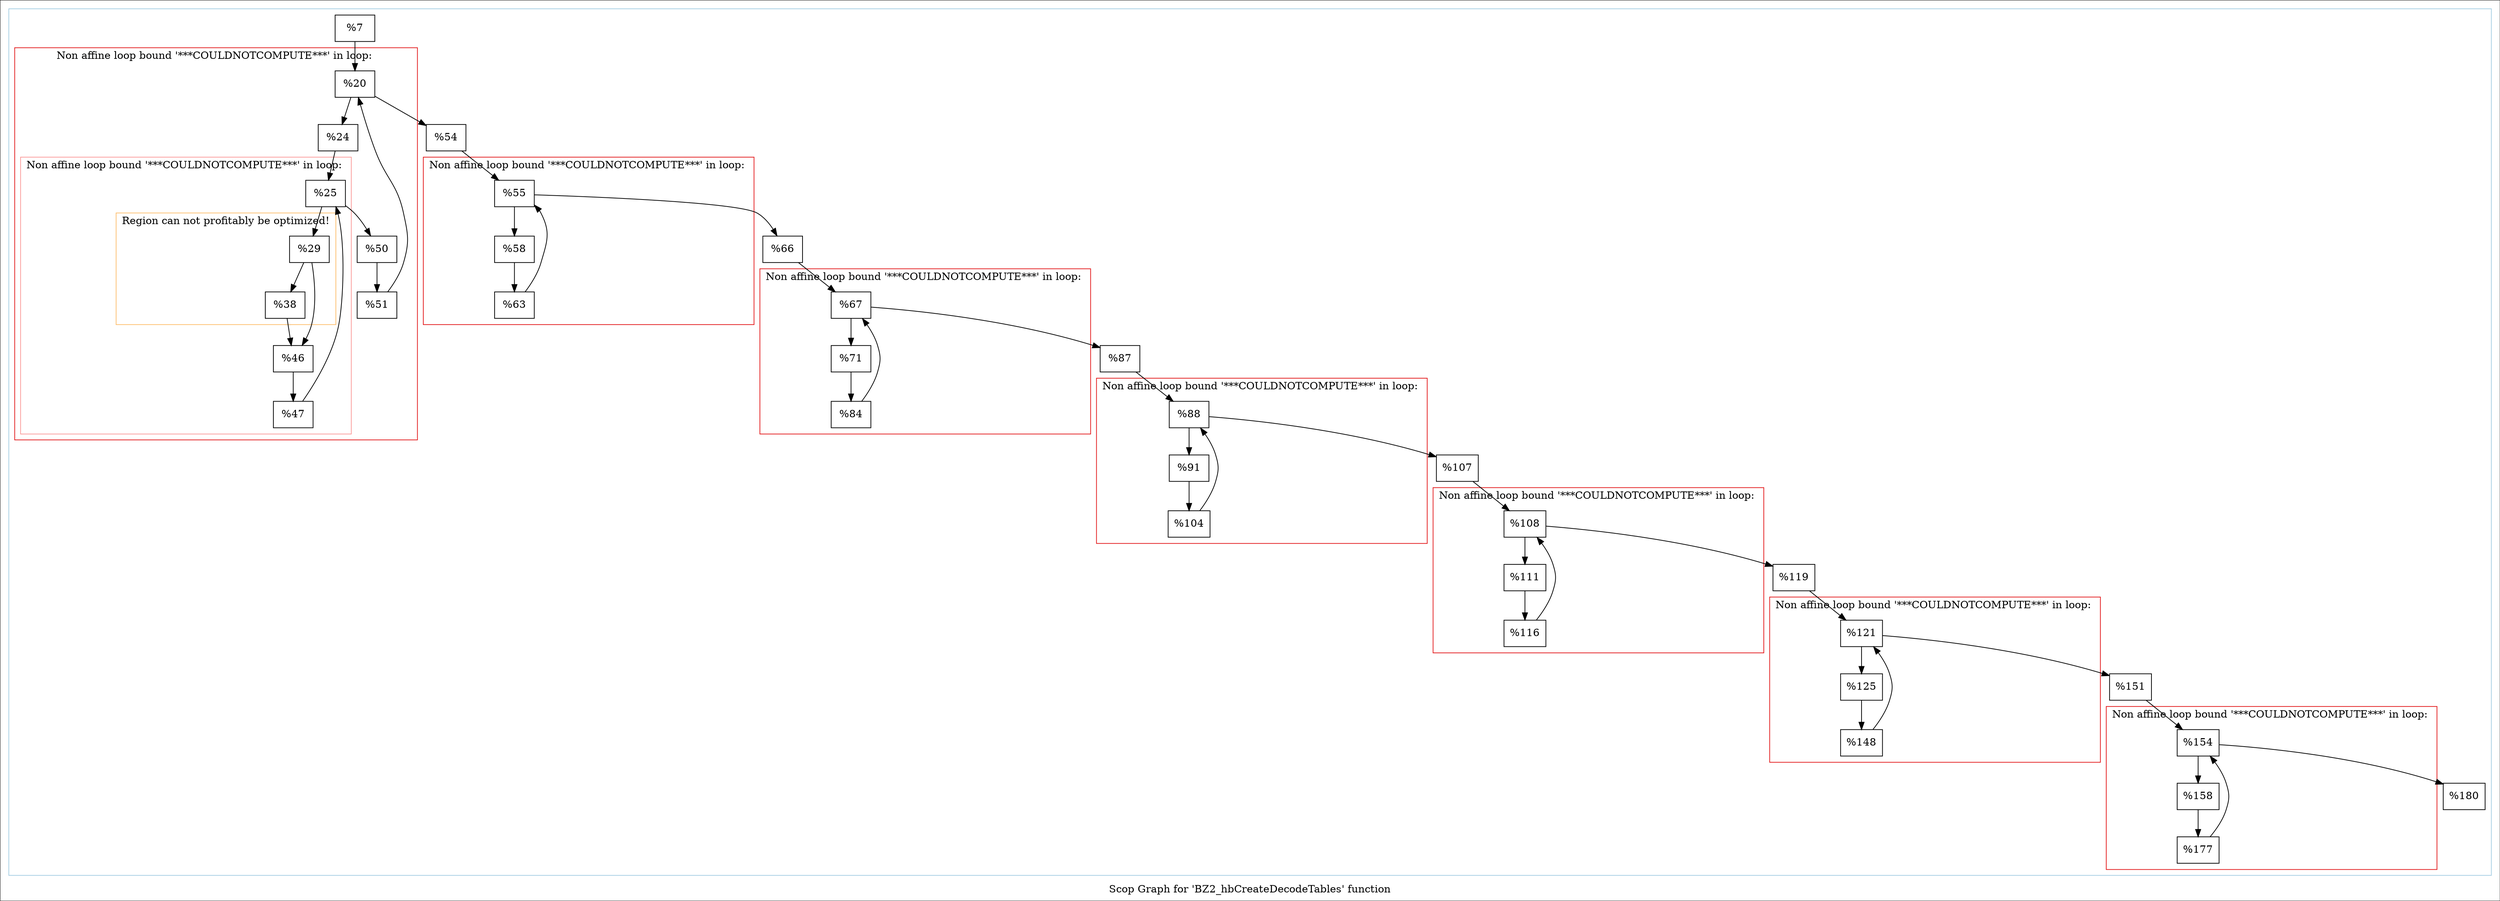 digraph "Scop Graph for 'BZ2_hbCreateDecodeTables' function" {
	label="Scop Graph for 'BZ2_hbCreateDecodeTables' function";

	Node0x1814ca0 [shape=record,label="{%7}"];
	Node0x1814ca0 -> Node0x18273a0;
	Node0x18273a0 [shape=record,label="{%20}"];
	Node0x18273a0 -> Node0x15b9750;
	Node0x18273a0 -> Node0x1799360;
	Node0x15b9750 [shape=record,label="{%24}"];
	Node0x15b9750 -> Node0x16a1ee0;
	Node0x16a1ee0 [shape=record,label="{%25}"];
	Node0x16a1ee0 -> Node0x15d7fb0;
	Node0x16a1ee0 -> Node0x18efbf0;
	Node0x15d7fb0 [shape=record,label="{%29}"];
	Node0x15d7fb0 -> Node0x18e9c30;
	Node0x15d7fb0 -> Node0x1685e80;
	Node0x18e9c30 [shape=record,label="{%38}"];
	Node0x18e9c30 -> Node0x1685e80;
	Node0x1685e80 [shape=record,label="{%46}"];
	Node0x1685e80 -> Node0x1853a60;
	Node0x1853a60 [shape=record,label="{%47}"];
	Node0x1853a60 -> Node0x16a1ee0[constraint=false];
	Node0x18efbf0 [shape=record,label="{%50}"];
	Node0x18efbf0 -> Node0x18354c0;
	Node0x18354c0 [shape=record,label="{%51}"];
	Node0x18354c0 -> Node0x18273a0[constraint=false];
	Node0x1799360 [shape=record,label="{%54}"];
	Node0x1799360 -> Node0x17c4c70;
	Node0x17c4c70 [shape=record,label="{%55}"];
	Node0x17c4c70 -> Node0x183b9b0;
	Node0x17c4c70 -> Node0x15e0cf0;
	Node0x183b9b0 [shape=record,label="{%58}"];
	Node0x183b9b0 -> Node0x17e75c0;
	Node0x17e75c0 [shape=record,label="{%63}"];
	Node0x17e75c0 -> Node0x17c4c70[constraint=false];
	Node0x15e0cf0 [shape=record,label="{%66}"];
	Node0x15e0cf0 -> Node0x1822e20;
	Node0x1822e20 [shape=record,label="{%67}"];
	Node0x1822e20 -> Node0x181a4c0;
	Node0x1822e20 -> Node0x1687200;
	Node0x181a4c0 [shape=record,label="{%71}"];
	Node0x181a4c0 -> Node0x15e4630;
	Node0x15e4630 [shape=record,label="{%84}"];
	Node0x15e4630 -> Node0x1822e20[constraint=false];
	Node0x1687200 [shape=record,label="{%87}"];
	Node0x1687200 -> Node0x1904680;
	Node0x1904680 [shape=record,label="{%88}"];
	Node0x1904680 -> Node0x184fab0;
	Node0x1904680 -> Node0x15ff300;
	Node0x184fab0 [shape=record,label="{%91}"];
	Node0x184fab0 -> Node0x17e5b00;
	Node0x17e5b00 [shape=record,label="{%104}"];
	Node0x17e5b00 -> Node0x1904680[constraint=false];
	Node0x15ff300 [shape=record,label="{%107}"];
	Node0x15ff300 -> Node0x17df510;
	Node0x17df510 [shape=record,label="{%108}"];
	Node0x17df510 -> Node0x1834290;
	Node0x17df510 -> Node0x17dce20;
	Node0x1834290 [shape=record,label="{%111}"];
	Node0x1834290 -> Node0x168aaa0;
	Node0x168aaa0 [shape=record,label="{%116}"];
	Node0x168aaa0 -> Node0x17df510[constraint=false];
	Node0x17dce20 [shape=record,label="{%119}"];
	Node0x17dce20 -> Node0x17dcd50;
	Node0x17dcd50 [shape=record,label="{%121}"];
	Node0x17dcd50 -> Node0x1849510;
	Node0x17dcd50 -> Node0x182e540;
	Node0x1849510 [shape=record,label="{%125}"];
	Node0x1849510 -> Node0x1829360;
	Node0x1829360 [shape=record,label="{%148}"];
	Node0x1829360 -> Node0x17dcd50[constraint=false];
	Node0x182e540 [shape=record,label="{%151}"];
	Node0x182e540 -> Node0x18ef970;
	Node0x18ef970 [shape=record,label="{%154}"];
	Node0x18ef970 -> Node0x18fbff0;
	Node0x18ef970 -> Node0x18f9710;
	Node0x18fbff0 [shape=record,label="{%158}"];
	Node0x18fbff0 -> Node0x1862a50;
	Node0x1862a50 [shape=record,label="{%177}"];
	Node0x1862a50 -> Node0x18ef970[constraint=false];
	Node0x18f9710 [shape=record,label="{%180}"];
	colorscheme = "paired12"
        subgraph cluster_0x19336c0 {
          label = "";
          style = solid;
          color = 1
          subgraph cluster_0x18d11b0 {
            label = "Non affine loop bound '***COULDNOTCOMPUTE***' in loop: ";
            style = solid;
            color = 6
            subgraph cluster_0x155de20 {
              label = "Non affine loop bound '***COULDNOTCOMPUTE***' in loop: ";
              style = solid;
              color = 5
              subgraph cluster_0x1928260 {
                label = "Region can not profitably be optimized!";
                style = solid;
                color = 7
                Node0x15d7fb0;
                Node0x18e9c30;
              }
              Node0x16a1ee0;
              Node0x1685e80;
              Node0x1853a60;
            }
            Node0x18273a0;
            Node0x15b9750;
            Node0x18efbf0;
            Node0x18354c0;
          }
          subgraph cluster_0x18d1130 {
            label = "Non affine loop bound '***COULDNOTCOMPUTE***' in loop: ";
            style = solid;
            color = 6
            Node0x17c4c70;
            Node0x183b9b0;
            Node0x17e75c0;
          }
          subgraph cluster_0x1902470 {
            label = "Non affine loop bound '***COULDNOTCOMPUTE***' in loop: ";
            style = solid;
            color = 6
            Node0x1822e20;
            Node0x181a4c0;
            Node0x15e4630;
          }
          subgraph cluster_0x155dfa0 {
            label = "Non affine loop bound '***COULDNOTCOMPUTE***' in loop: ";
            style = solid;
            color = 6
            Node0x1904680;
            Node0x184fab0;
            Node0x17e5b00;
          }
          subgraph cluster_0x19281e0 {
            label = "Non affine loop bound '***COULDNOTCOMPUTE***' in loop: ";
            style = solid;
            color = 6
            Node0x17df510;
            Node0x1834290;
            Node0x168aaa0;
          }
          subgraph cluster_0x155df20 {
            label = "Non affine loop bound '***COULDNOTCOMPUTE***' in loop: ";
            style = solid;
            color = 6
            Node0x17dcd50;
            Node0x1849510;
            Node0x1829360;
          }
          subgraph cluster_0x1933b40 {
            label = "Non affine loop bound '***COULDNOTCOMPUTE***' in loop: ";
            style = solid;
            color = 6
            Node0x18ef970;
            Node0x18fbff0;
            Node0x1862a50;
          }
          Node0x1814ca0;
          Node0x1799360;
          Node0x15e0cf0;
          Node0x1687200;
          Node0x15ff300;
          Node0x17dce20;
          Node0x182e540;
          Node0x18f9710;
        }
}
